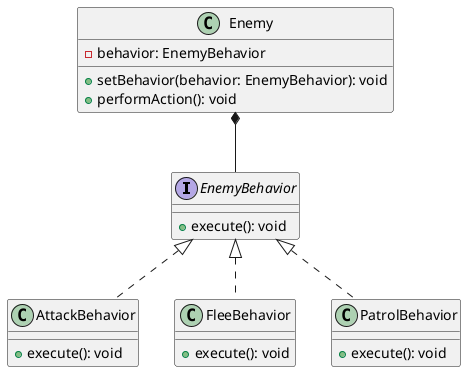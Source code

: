 @startuml
hide footbox

interface EnemyBehavior {
    +execute(): void
}

class AttackBehavior implements EnemyBehavior {
    +execute(): void
}

class FleeBehavior implements EnemyBehavior {
    +execute(): void
}

class PatrolBehavior implements EnemyBehavior {
    +execute(): void
}

class Enemy {
    -behavior: EnemyBehavior
    +setBehavior(behavior: EnemyBehavior): void
    +performAction(): void
}

Enemy *-- EnemyBehavior

@enduml
